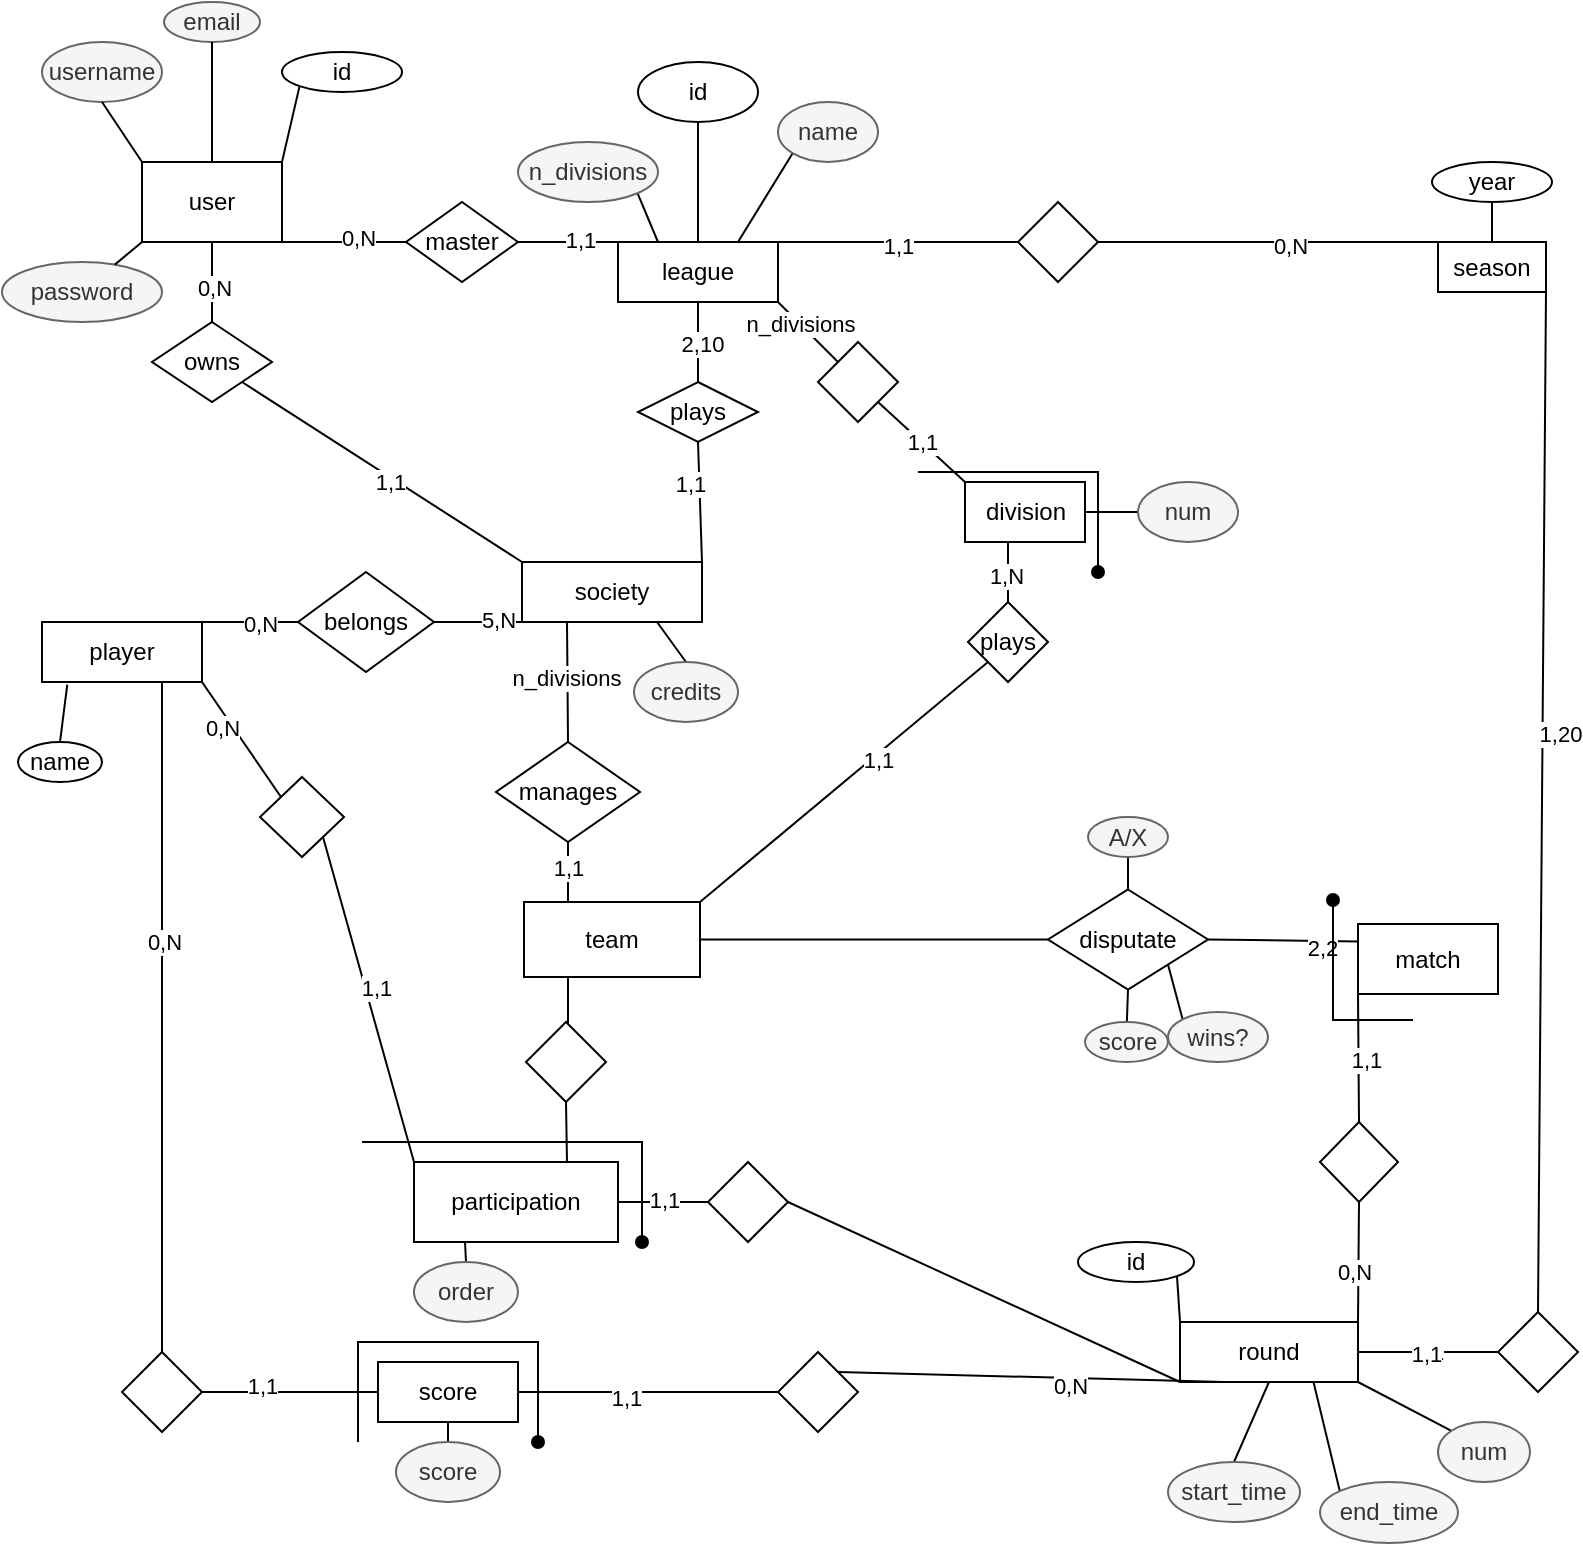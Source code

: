 <mxfile version="22.1.16" type="device">
  <diagram name="Page-1" id="W3K2XkLJ724ttI-3y9i6">
    <mxGraphModel dx="329" dy="797" grid="1" gridSize="10" guides="1" tooltips="1" connect="1" arrows="1" fold="1" page="1" pageScale="1" pageWidth="850" pageHeight="1100" math="0" shadow="0">
      <root>
        <mxCell id="0" />
        <mxCell id="1" parent="0" />
        <mxCell id="0k3YlaqSM5i2ioF7Ne2N-14" value="user" style="rounded=0;whiteSpace=wrap;html=1;" parent="1" vertex="1">
          <mxGeometry x="102" y="270" width="70" height="40" as="geometry" />
        </mxCell>
        <mxCell id="0k3YlaqSM5i2ioF7Ne2N-60" style="rounded=0;orthogonalLoop=1;jettySize=auto;html=1;exitX=0.75;exitY=0;exitDx=0;exitDy=0;entryX=0;entryY=1;entryDx=0;entryDy=0;endArrow=none;endFill=0;" parent="1" source="0k3YlaqSM5i2ioF7Ne2N-16" target="0k3YlaqSM5i2ioF7Ne2N-59" edge="1">
          <mxGeometry relative="1" as="geometry" />
        </mxCell>
        <mxCell id="51aXv0iK2E-C18hT-EF_-11" style="rounded=0;orthogonalLoop=1;jettySize=auto;html=1;exitX=1;exitY=0;exitDx=0;exitDy=0;entryX=0;entryY=0.5;entryDx=0;entryDy=0;endArrow=none;endFill=0;" parent="1" source="0k3YlaqSM5i2ioF7Ne2N-16" target="51aXv0iK2E-C18hT-EF_-8" edge="1">
          <mxGeometry relative="1" as="geometry" />
        </mxCell>
        <mxCell id="51aXv0iK2E-C18hT-EF_-12" value="1,1" style="edgeLabel;html=1;align=center;verticalAlign=middle;resizable=0;points=[];" parent="51aXv0iK2E-C18hT-EF_-11" vertex="1" connectable="0">
          <mxGeometry x="0.003" y="-2" relative="1" as="geometry">
            <mxPoint as="offset" />
          </mxGeometry>
        </mxCell>
        <mxCell id="R4yh9_pA13OnIEpvpWFa-41" style="rounded=0;orthogonalLoop=1;jettySize=auto;html=1;exitX=1;exitY=1;exitDx=0;exitDy=0;entryX=0;entryY=0;entryDx=0;entryDy=0;endArrow=none;endFill=0;" parent="1" source="0k3YlaqSM5i2ioF7Ne2N-16" target="R4yh9_pA13OnIEpvpWFa-40" edge="1">
          <mxGeometry relative="1" as="geometry" />
        </mxCell>
        <mxCell id="R4yh9_pA13OnIEpvpWFa-46" value="n_divisions" style="edgeLabel;html=1;align=center;verticalAlign=middle;resizable=0;points=[];" parent="R4yh9_pA13OnIEpvpWFa-41" vertex="1" connectable="0">
          <mxGeometry x="-0.45" y="3" relative="1" as="geometry">
            <mxPoint y="5" as="offset" />
          </mxGeometry>
        </mxCell>
        <mxCell id="R4yh9_pA13OnIEpvpWFa-55" style="rounded=0;orthogonalLoop=1;jettySize=auto;html=1;exitX=0.25;exitY=0;exitDx=0;exitDy=0;entryX=1;entryY=1;entryDx=0;entryDy=0;endArrow=none;endFill=0;" parent="1" source="0k3YlaqSM5i2ioF7Ne2N-16" target="R4yh9_pA13OnIEpvpWFa-54" edge="1">
          <mxGeometry relative="1" as="geometry" />
        </mxCell>
        <mxCell id="0k3YlaqSM5i2ioF7Ne2N-16" value="league" style="rounded=0;whiteSpace=wrap;html=1;" parent="1" vertex="1">
          <mxGeometry x="340" y="310" width="80" height="30" as="geometry" />
        </mxCell>
        <mxCell id="0k3YlaqSM5i2ioF7Ne2N-17" value="username" style="ellipse;whiteSpace=wrap;html=1;fillColor=#f5f5f5;fontColor=#333333;strokeColor=#666666;" parent="1" vertex="1">
          <mxGeometry x="52" y="210" width="60" height="30" as="geometry" />
        </mxCell>
        <mxCell id="0k3YlaqSM5i2ioF7Ne2N-19" value="" style="endArrow=none;html=1;rounded=0;exitX=0;exitY=0;exitDx=0;exitDy=0;entryX=0.5;entryY=1;entryDx=0;entryDy=0;" parent="1" source="0k3YlaqSM5i2ioF7Ne2N-14" target="0k3YlaqSM5i2ioF7Ne2N-17" edge="1">
          <mxGeometry width="50" height="50" relative="1" as="geometry">
            <mxPoint x="532" y="310" as="sourcePoint" />
            <mxPoint x="582" y="260" as="targetPoint" />
          </mxGeometry>
        </mxCell>
        <mxCell id="0k3YlaqSM5i2ioF7Ne2N-20" value="email" style="ellipse;whiteSpace=wrap;html=1;fillColor=#f5f5f5;fontColor=#333333;strokeColor=#666666;" parent="1" vertex="1">
          <mxGeometry x="113" y="190" width="48" height="20" as="geometry" />
        </mxCell>
        <mxCell id="0k3YlaqSM5i2ioF7Ne2N-21" value="" style="endArrow=none;html=1;rounded=0;entryX=0.5;entryY=1;entryDx=0;entryDy=0;exitX=0.5;exitY=0;exitDx=0;exitDy=0;" parent="1" source="0k3YlaqSM5i2ioF7Ne2N-14" target="0k3YlaqSM5i2ioF7Ne2N-20" edge="1">
          <mxGeometry width="50" height="50" relative="1" as="geometry">
            <mxPoint x="682" y="380" as="sourcePoint" />
            <mxPoint x="672" y="360" as="targetPoint" />
          </mxGeometry>
        </mxCell>
        <mxCell id="0k3YlaqSM5i2ioF7Ne2N-22" value="password" style="ellipse;whiteSpace=wrap;html=1;fillColor=#f5f5f5;fontColor=#333333;strokeColor=#666666;" parent="1" vertex="1">
          <mxGeometry x="32" y="320" width="80" height="30" as="geometry" />
        </mxCell>
        <mxCell id="0k3YlaqSM5i2ioF7Ne2N-23" value="" style="endArrow=none;html=1;rounded=0;entryX=0;entryY=1;entryDx=0;entryDy=0;" parent="1" source="0k3YlaqSM5i2ioF7Ne2N-22" target="0k3YlaqSM5i2ioF7Ne2N-14" edge="1">
          <mxGeometry width="50" height="50" relative="1" as="geometry">
            <mxPoint x="532" y="330" as="sourcePoint" />
            <mxPoint x="582" y="260" as="targetPoint" />
          </mxGeometry>
        </mxCell>
        <mxCell id="0k3YlaqSM5i2ioF7Ne2N-24" value="id" style="ellipse;whiteSpace=wrap;html=1;" parent="1" vertex="1">
          <mxGeometry x="172" y="215" width="60" height="20" as="geometry" />
        </mxCell>
        <mxCell id="0k3YlaqSM5i2ioF7Ne2N-25" value="" style="endArrow=none;html=1;rounded=0;entryX=0;entryY=1;entryDx=0;entryDy=0;exitX=1;exitY=0;exitDx=0;exitDy=0;" parent="1" source="0k3YlaqSM5i2ioF7Ne2N-14" target="0k3YlaqSM5i2ioF7Ne2N-24" edge="1">
          <mxGeometry width="50" height="50" relative="1" as="geometry">
            <mxPoint x="210" y="270" as="sourcePoint" />
            <mxPoint x="582" y="260" as="targetPoint" />
          </mxGeometry>
        </mxCell>
        <mxCell id="0k3YlaqSM5i2ioF7Ne2N-26" value="id" style="ellipse;whiteSpace=wrap;html=1;" parent="1" vertex="1">
          <mxGeometry x="350" y="220" width="60" height="30" as="geometry" />
        </mxCell>
        <mxCell id="0k3YlaqSM5i2ioF7Ne2N-27" value="" style="endArrow=none;html=1;rounded=0;exitX=0.5;exitY=0;exitDx=0;exitDy=0;entryX=0.5;entryY=1;entryDx=0;entryDy=0;" parent="1" source="0k3YlaqSM5i2ioF7Ne2N-16" target="0k3YlaqSM5i2ioF7Ne2N-26" edge="1">
          <mxGeometry width="50" height="50" relative="1" as="geometry">
            <mxPoint x="532" y="310" as="sourcePoint" />
            <mxPoint x="582" y="260" as="targetPoint" />
          </mxGeometry>
        </mxCell>
        <mxCell id="0k3YlaqSM5i2ioF7Ne2N-28" value="master" style="rhombus;whiteSpace=wrap;html=1;" parent="1" vertex="1">
          <mxGeometry x="234" y="290" width="56" height="40" as="geometry" />
        </mxCell>
        <mxCell id="0k3YlaqSM5i2ioF7Ne2N-29" value="" style="endArrow=none;html=1;rounded=0;exitX=0;exitY=0;exitDx=0;exitDy=0;entryX=1;entryY=0.5;entryDx=0;entryDy=0;" parent="1" source="0k3YlaqSM5i2ioF7Ne2N-16" target="0k3YlaqSM5i2ioF7Ne2N-28" edge="1">
          <mxGeometry width="50" height="50" relative="1" as="geometry">
            <mxPoint x="442" y="310" as="sourcePoint" />
            <mxPoint x="300" y="315" as="targetPoint" />
          </mxGeometry>
        </mxCell>
        <mxCell id="0k3YlaqSM5i2ioF7Ne2N-30" value="1,1" style="edgeLabel;html=1;align=center;verticalAlign=middle;resizable=0;points=[];" parent="0k3YlaqSM5i2ioF7Ne2N-29" vertex="1" connectable="0">
          <mxGeometry x="-0.237" y="-1" relative="1" as="geometry">
            <mxPoint as="offset" />
          </mxGeometry>
        </mxCell>
        <mxCell id="0k3YlaqSM5i2ioF7Ne2N-31" value="" style="endArrow=none;html=1;rounded=0;entryX=0;entryY=0.5;entryDx=0;entryDy=0;exitX=1;exitY=1;exitDx=0;exitDy=0;" parent="1" source="0k3YlaqSM5i2ioF7Ne2N-14" target="0k3YlaqSM5i2ioF7Ne2N-28" edge="1">
          <mxGeometry width="50" height="50" relative="1" as="geometry">
            <mxPoint x="612" y="380" as="sourcePoint" />
            <mxPoint x="492" y="260" as="targetPoint" />
          </mxGeometry>
        </mxCell>
        <mxCell id="0k3YlaqSM5i2ioF7Ne2N-32" value="0,N" style="edgeLabel;html=1;align=center;verticalAlign=middle;resizable=0;points=[];" parent="0k3YlaqSM5i2ioF7Ne2N-31" vertex="1" connectable="0">
          <mxGeometry x="0.229" y="2" relative="1" as="geometry">
            <mxPoint as="offset" />
          </mxGeometry>
        </mxCell>
        <mxCell id="0k3YlaqSM5i2ioF7Ne2N-34" value="owns" style="rhombus;whiteSpace=wrap;html=1;" parent="1" vertex="1">
          <mxGeometry x="107" y="350" width="60" height="40" as="geometry" />
        </mxCell>
        <mxCell id="0k3YlaqSM5i2ioF7Ne2N-36" value="" style="endArrow=none;html=1;rounded=0;exitX=0.5;exitY=0;exitDx=0;exitDy=0;entryX=0.5;entryY=1;entryDx=0;entryDy=0;" parent="1" source="0k3YlaqSM5i2ioF7Ne2N-34" target="0k3YlaqSM5i2ioF7Ne2N-14" edge="1">
          <mxGeometry width="50" height="50" relative="1" as="geometry">
            <mxPoint x="442" y="310" as="sourcePoint" />
            <mxPoint x="492" y="260" as="targetPoint" />
          </mxGeometry>
        </mxCell>
        <mxCell id="0k3YlaqSM5i2ioF7Ne2N-38" value="0,N" style="edgeLabel;html=1;align=center;verticalAlign=middle;resizable=0;points=[];" parent="0k3YlaqSM5i2ioF7Ne2N-36" vertex="1" connectable="0">
          <mxGeometry x="-0.152" y="-1" relative="1" as="geometry">
            <mxPoint as="offset" />
          </mxGeometry>
        </mxCell>
        <mxCell id="0k3YlaqSM5i2ioF7Ne2N-48" style="rounded=0;orthogonalLoop=1;jettySize=auto;html=1;exitX=0;exitY=1;exitDx=0;exitDy=0;entryX=1;entryY=0.5;entryDx=0;entryDy=0;endArrow=none;endFill=0;" parent="1" source="0k3YlaqSM5i2ioF7Ne2N-39" target="0k3YlaqSM5i2ioF7Ne2N-45" edge="1">
          <mxGeometry relative="1" as="geometry" />
        </mxCell>
        <mxCell id="0k3YlaqSM5i2ioF7Ne2N-49" value="5,N" style="edgeLabel;html=1;align=center;verticalAlign=middle;resizable=0;points=[];" parent="0k3YlaqSM5i2ioF7Ne2N-48" vertex="1" connectable="0">
          <mxGeometry x="-0.431" y="-1" relative="1" as="geometry">
            <mxPoint as="offset" />
          </mxGeometry>
        </mxCell>
        <mxCell id="0k3YlaqSM5i2ioF7Ne2N-53" style="rounded=0;orthogonalLoop=1;jettySize=auto;html=1;exitX=1;exitY=0;exitDx=0;exitDy=0;entryX=0.5;entryY=1;entryDx=0;entryDy=0;endArrow=none;endFill=0;" parent="1" source="0k3YlaqSM5i2ioF7Ne2N-39" target="0k3YlaqSM5i2ioF7Ne2N-52" edge="1">
          <mxGeometry relative="1" as="geometry" />
        </mxCell>
        <mxCell id="0k3YlaqSM5i2ioF7Ne2N-54" value="1,1" style="edgeLabel;html=1;align=center;verticalAlign=middle;resizable=0;points=[];" parent="0k3YlaqSM5i2ioF7Ne2N-53" vertex="1" connectable="0">
          <mxGeometry x="0.323" y="5" relative="1" as="geometry">
            <mxPoint as="offset" />
          </mxGeometry>
        </mxCell>
        <mxCell id="R4yh9_pA13OnIEpvpWFa-34" style="rounded=0;orthogonalLoop=1;jettySize=auto;html=1;exitX=0.25;exitY=1;exitDx=0;exitDy=0;entryX=0.5;entryY=0;entryDx=0;entryDy=0;endArrow=none;endFill=0;" parent="1" source="0k3YlaqSM5i2ioF7Ne2N-39" target="R4yh9_pA13OnIEpvpWFa-32" edge="1">
          <mxGeometry relative="1" as="geometry" />
        </mxCell>
        <mxCell id="R4yh9_pA13OnIEpvpWFa-45" value="n_divisions" style="edgeLabel;html=1;align=center;verticalAlign=middle;resizable=0;points=[];" parent="R4yh9_pA13OnIEpvpWFa-34" vertex="1" connectable="0">
          <mxGeometry x="-0.078" y="-1" relative="1" as="geometry">
            <mxPoint as="offset" />
          </mxGeometry>
        </mxCell>
        <mxCell id="0k3YlaqSM5i2ioF7Ne2N-39" value="society" style="rounded=0;whiteSpace=wrap;html=1;" parent="1" vertex="1">
          <mxGeometry x="292" y="470" width="90" height="30" as="geometry" />
        </mxCell>
        <mxCell id="0k3YlaqSM5i2ioF7Ne2N-41" style="rounded=0;orthogonalLoop=1;jettySize=auto;html=1;exitX=1;exitY=1;exitDx=0;exitDy=0;entryX=0;entryY=0;entryDx=0;entryDy=0;endArrow=none;endFill=0;" parent="1" source="0k3YlaqSM5i2ioF7Ne2N-34" target="0k3YlaqSM5i2ioF7Ne2N-39" edge="1">
          <mxGeometry relative="1" as="geometry" />
        </mxCell>
        <mxCell id="XBQzfGObYNGPcjXmQbU3-1" value="1,1" style="edgeLabel;html=1;align=center;verticalAlign=middle;resizable=0;points=[];" parent="0k3YlaqSM5i2ioF7Ne2N-41" vertex="1" connectable="0">
          <mxGeometry x="0.065" y="-2" relative="1" as="geometry">
            <mxPoint as="offset" />
          </mxGeometry>
        </mxCell>
        <mxCell id="0k3YlaqSM5i2ioF7Ne2N-46" style="rounded=0;orthogonalLoop=1;jettySize=auto;html=1;exitX=1;exitY=0;exitDx=0;exitDy=0;entryX=0;entryY=0.5;entryDx=0;entryDy=0;endArrow=none;endFill=0;" parent="1" source="0k3YlaqSM5i2ioF7Ne2N-42" target="0k3YlaqSM5i2ioF7Ne2N-45" edge="1">
          <mxGeometry relative="1" as="geometry" />
        </mxCell>
        <mxCell id="0k3YlaqSM5i2ioF7Ne2N-47" value="0,N" style="edgeLabel;html=1;align=center;verticalAlign=middle;resizable=0;points=[];" parent="0k3YlaqSM5i2ioF7Ne2N-46" vertex="1" connectable="0">
          <mxGeometry x="0.189" y="-1" relative="1" as="geometry">
            <mxPoint as="offset" />
          </mxGeometry>
        </mxCell>
        <mxCell id="0k3YlaqSM5i2ioF7Ne2N-42" value="player" style="rounded=0;whiteSpace=wrap;html=1;" parent="1" vertex="1">
          <mxGeometry x="52" y="500" width="80" height="30" as="geometry" />
        </mxCell>
        <mxCell id="0k3YlaqSM5i2ioF7Ne2N-43" value="name" style="ellipse;whiteSpace=wrap;html=1;fontColor=#000000;fillColor=#FFFFFF;" parent="1" vertex="1">
          <mxGeometry x="40" y="560" width="42" height="20" as="geometry" />
        </mxCell>
        <mxCell id="0k3YlaqSM5i2ioF7Ne2N-44" style="rounded=0;orthogonalLoop=1;jettySize=auto;html=1;exitX=0.5;exitY=0;exitDx=0;exitDy=0;entryX=0.158;entryY=1.043;entryDx=0;entryDy=0;entryPerimeter=0;endArrow=none;endFill=0;" parent="1" source="0k3YlaqSM5i2ioF7Ne2N-43" target="0k3YlaqSM5i2ioF7Ne2N-42" edge="1">
          <mxGeometry relative="1" as="geometry" />
        </mxCell>
        <mxCell id="0k3YlaqSM5i2ioF7Ne2N-45" value="belongs" style="rhombus;whiteSpace=wrap;html=1;" parent="1" vertex="1">
          <mxGeometry x="180" y="475" width="68" height="50" as="geometry" />
        </mxCell>
        <mxCell id="0k3YlaqSM5i2ioF7Ne2N-55" style="rounded=0;orthogonalLoop=1;jettySize=auto;html=1;exitX=0.5;exitY=0;exitDx=0;exitDy=0;entryX=0.5;entryY=1;entryDx=0;entryDy=0;endArrow=none;endFill=0;" parent="1" source="0k3YlaqSM5i2ioF7Ne2N-52" target="0k3YlaqSM5i2ioF7Ne2N-16" edge="1">
          <mxGeometry relative="1" as="geometry" />
        </mxCell>
        <mxCell id="0k3YlaqSM5i2ioF7Ne2N-56" value="2,10" style="edgeLabel;html=1;align=center;verticalAlign=middle;resizable=0;points=[];" parent="0k3YlaqSM5i2ioF7Ne2N-55" vertex="1" connectable="0">
          <mxGeometry x="-0.028" y="-2" relative="1" as="geometry">
            <mxPoint as="offset" />
          </mxGeometry>
        </mxCell>
        <mxCell id="0k3YlaqSM5i2ioF7Ne2N-52" value="plays" style="rhombus;whiteSpace=wrap;html=1;" parent="1" vertex="1">
          <mxGeometry x="350" y="380" width="60" height="30" as="geometry" />
        </mxCell>
        <mxCell id="0k3YlaqSM5i2ioF7Ne2N-59" value="name" style="ellipse;whiteSpace=wrap;html=1;fillColor=#f5f5f5;strokeColor=#666666;fontColor=#333333;" parent="1" vertex="1">
          <mxGeometry x="420" y="240" width="50" height="30" as="geometry" />
        </mxCell>
        <mxCell id="0k3YlaqSM5i2ioF7Ne2N-64" style="rounded=0;orthogonalLoop=1;jettySize=auto;html=1;exitX=0;exitY=0;exitDx=0;exitDy=0;entryX=1;entryY=1;entryDx=0;entryDy=0;endArrow=none;endFill=0;" parent="1" source="0k3YlaqSM5i2ioF7Ne2N-62" target="0k3YlaqSM5i2ioF7Ne2N-63" edge="1">
          <mxGeometry relative="1" as="geometry" />
        </mxCell>
        <mxCell id="0k3YlaqSM5i2ioF7Ne2N-66" style="rounded=0;orthogonalLoop=1;jettySize=auto;html=1;exitX=0.5;exitY=1;exitDx=0;exitDy=0;entryX=0.5;entryY=0;entryDx=0;entryDy=0;endArrow=none;endFill=0;" parent="1" source="0k3YlaqSM5i2ioF7Ne2N-62" target="0k3YlaqSM5i2ioF7Ne2N-65" edge="1">
          <mxGeometry relative="1" as="geometry" />
        </mxCell>
        <mxCell id="0k3YlaqSM5i2ioF7Ne2N-96" style="rounded=0;orthogonalLoop=1;jettySize=auto;html=1;exitX=1;exitY=0;exitDx=0;exitDy=0;entryX=0.5;entryY=1;entryDx=0;entryDy=0;endArrow=none;endFill=0;" parent="1" source="0k3YlaqSM5i2ioF7Ne2N-62" target="0k3YlaqSM5i2ioF7Ne2N-94" edge="1">
          <mxGeometry relative="1" as="geometry" />
        </mxCell>
        <mxCell id="0k3YlaqSM5i2ioF7Ne2N-97" value="0,N" style="edgeLabel;html=1;align=center;verticalAlign=middle;resizable=0;points=[];" parent="0k3YlaqSM5i2ioF7Ne2N-96" vertex="1" connectable="0">
          <mxGeometry x="-0.476" y="2" relative="1" as="geometry">
            <mxPoint y="-10" as="offset" />
          </mxGeometry>
        </mxCell>
        <mxCell id="0k3YlaqSM5i2ioF7Ne2N-62" value="round" style="rounded=0;whiteSpace=wrap;html=1;" parent="1" vertex="1">
          <mxGeometry x="621" y="850" width="89" height="30" as="geometry" />
        </mxCell>
        <mxCell id="0k3YlaqSM5i2ioF7Ne2N-63" value="id" style="ellipse;whiteSpace=wrap;html=1;" parent="1" vertex="1">
          <mxGeometry x="570" y="810" width="58" height="20" as="geometry" />
        </mxCell>
        <mxCell id="0k3YlaqSM5i2ioF7Ne2N-65" value="start_time" style="ellipse;whiteSpace=wrap;html=1;fillColor=#f5f5f5;fontColor=#333333;strokeColor=#666666;" parent="1" vertex="1">
          <mxGeometry x="615" y="920" width="66" height="30" as="geometry" />
        </mxCell>
        <mxCell id="0k3YlaqSM5i2ioF7Ne2N-70" style="rounded=0;orthogonalLoop=1;jettySize=auto;html=1;exitX=1;exitY=0.5;exitDx=0;exitDy=0;endArrow=none;endFill=0;entryX=0;entryY=0.5;entryDx=0;entryDy=0;" parent="1" source="0k3YlaqSM5i2ioF7Ne2N-68" target="0k3YlaqSM5i2ioF7Ne2N-69" edge="1">
          <mxGeometry relative="1" as="geometry">
            <mxPoint x="380" y="650" as="targetPoint" />
          </mxGeometry>
        </mxCell>
        <mxCell id="0k3YlaqSM5i2ioF7Ne2N-72" value="1,1" style="edgeLabel;html=1;align=center;verticalAlign=middle;resizable=0;points=[];" parent="0k3YlaqSM5i2ioF7Ne2N-70" vertex="1" connectable="0">
          <mxGeometry x="0.026" y="1" relative="1" as="geometry">
            <mxPoint as="offset" />
          </mxGeometry>
        </mxCell>
        <mxCell id="0k3YlaqSM5i2ioF7Ne2N-85" style="rounded=0;orthogonalLoop=1;jettySize=auto;html=1;exitX=0.25;exitY=1;exitDx=0;exitDy=0;entryX=0.5;entryY=0;entryDx=0;entryDy=0;endArrow=none;endFill=0;" parent="1" source="0k3YlaqSM5i2ioF7Ne2N-68" target="0k3YlaqSM5i2ioF7Ne2N-84" edge="1">
          <mxGeometry relative="1" as="geometry" />
        </mxCell>
        <mxCell id="0k3YlaqSM5i2ioF7Ne2N-68" value="participation" style="rounded=0;whiteSpace=wrap;html=1;" parent="1" vertex="1">
          <mxGeometry x="238" y="770" width="102" height="40" as="geometry" />
        </mxCell>
        <mxCell id="0k3YlaqSM5i2ioF7Ne2N-71" style="rounded=0;orthogonalLoop=1;jettySize=auto;html=1;exitX=1;exitY=0.5;exitDx=0;exitDy=0;entryX=0;entryY=1;entryDx=0;entryDy=0;endArrow=none;endFill=0;" parent="1" source="0k3YlaqSM5i2ioF7Ne2N-69" target="0k3YlaqSM5i2ioF7Ne2N-62" edge="1">
          <mxGeometry relative="1" as="geometry" />
        </mxCell>
        <mxCell id="0k3YlaqSM5i2ioF7Ne2N-69" value="" style="rhombus;whiteSpace=wrap;html=1;" parent="1" vertex="1">
          <mxGeometry x="385" y="770" width="40" height="40" as="geometry" />
        </mxCell>
        <mxCell id="0k3YlaqSM5i2ioF7Ne2N-75" style="rounded=0;orthogonalLoop=1;jettySize=auto;html=1;exitX=1;exitY=1;exitDx=0;exitDy=0;entryX=0;entryY=0;entryDx=0;entryDy=0;endArrow=none;endFill=0;" parent="1" source="0k3YlaqSM5i2ioF7Ne2N-74" target="0k3YlaqSM5i2ioF7Ne2N-68" edge="1">
          <mxGeometry relative="1" as="geometry" />
        </mxCell>
        <mxCell id="0k3YlaqSM5i2ioF7Ne2N-77" value="1,1" style="edgeLabel;html=1;align=center;verticalAlign=middle;resizable=0;points=[];" parent="0k3YlaqSM5i2ioF7Ne2N-75" vertex="1" connectable="0">
          <mxGeometry x="-0.051" y="5" relative="1" as="geometry">
            <mxPoint as="offset" />
          </mxGeometry>
        </mxCell>
        <mxCell id="0k3YlaqSM5i2ioF7Ne2N-76" style="rounded=0;orthogonalLoop=1;jettySize=auto;html=1;exitX=0;exitY=0;exitDx=0;exitDy=0;entryX=1;entryY=1;entryDx=0;entryDy=0;endArrow=none;endFill=0;" parent="1" source="0k3YlaqSM5i2ioF7Ne2N-74" target="0k3YlaqSM5i2ioF7Ne2N-42" edge="1">
          <mxGeometry relative="1" as="geometry" />
        </mxCell>
        <mxCell id="0k3YlaqSM5i2ioF7Ne2N-78" value="0,N" style="edgeLabel;html=1;align=center;verticalAlign=middle;resizable=0;points=[];" parent="0k3YlaqSM5i2ioF7Ne2N-76" vertex="1" connectable="0">
          <mxGeometry x="0.286" y="5" relative="1" as="geometry">
            <mxPoint as="offset" />
          </mxGeometry>
        </mxCell>
        <mxCell id="0k3YlaqSM5i2ioF7Ne2N-74" value="" style="rhombus;whiteSpace=wrap;html=1;" parent="1" vertex="1">
          <mxGeometry x="161" y="577.5" width="42" height="40" as="geometry" />
        </mxCell>
        <mxCell id="0k3YlaqSM5i2ioF7Ne2N-84" value="order" style="ellipse;whiteSpace=wrap;html=1;fillColor=#f5f5f5;fontColor=#333333;strokeColor=#666666;" parent="1" vertex="1">
          <mxGeometry x="238" y="820" width="52" height="30" as="geometry" />
        </mxCell>
        <mxCell id="0k3YlaqSM5i2ioF7Ne2N-87" value="" style="endArrow=oval;html=1;rounded=0;endFill=1;" parent="1" edge="1">
          <mxGeometry width="50" height="50" relative="1" as="geometry">
            <mxPoint x="212" y="760" as="sourcePoint" />
            <mxPoint x="352" y="810" as="targetPoint" />
            <Array as="points">
              <mxPoint x="352" y="760" />
            </Array>
          </mxGeometry>
        </mxCell>
        <mxCell id="0k3YlaqSM5i2ioF7Ne2N-88" value="match" style="rounded=0;whiteSpace=wrap;html=1;" parent="1" vertex="1">
          <mxGeometry x="710" y="651" width="70" height="35" as="geometry" />
        </mxCell>
        <mxCell id="0k3YlaqSM5i2ioF7Ne2N-91" style="rounded=0;orthogonalLoop=1;jettySize=auto;html=1;exitX=1;exitY=0.5;exitDx=0;exitDy=0;entryX=0;entryY=0.25;entryDx=0;entryDy=0;endArrow=none;endFill=0;" parent="1" source="0k3YlaqSM5i2ioF7Ne2N-89" target="0k3YlaqSM5i2ioF7Ne2N-88" edge="1">
          <mxGeometry relative="1" as="geometry" />
        </mxCell>
        <mxCell id="0k3YlaqSM5i2ioF7Ne2N-92" value="2,2" style="edgeLabel;html=1;align=center;verticalAlign=middle;resizable=0;points=[];" parent="0k3YlaqSM5i2ioF7Ne2N-91" vertex="1" connectable="0">
          <mxGeometry x="0.5" y="-3" relative="1" as="geometry">
            <mxPoint as="offset" />
          </mxGeometry>
        </mxCell>
        <mxCell id="0k3YlaqSM5i2ioF7Ne2N-102" style="rounded=0;orthogonalLoop=1;jettySize=auto;html=1;exitX=0.5;exitY=1;exitDx=0;exitDy=0;endArrow=none;endFill=0;" parent="1" source="0k3YlaqSM5i2ioF7Ne2N-89" target="0k3YlaqSM5i2ioF7Ne2N-101" edge="1">
          <mxGeometry relative="1" as="geometry" />
        </mxCell>
        <mxCell id="0k3YlaqSM5i2ioF7Ne2N-104" style="rounded=0;orthogonalLoop=1;jettySize=auto;html=1;exitX=0.5;exitY=0;exitDx=0;exitDy=0;entryX=0.5;entryY=1;entryDx=0;entryDy=0;endArrow=none;endFill=0;" parent="1" source="0k3YlaqSM5i2ioF7Ne2N-89" target="0k3YlaqSM5i2ioF7Ne2N-103" edge="1">
          <mxGeometry relative="1" as="geometry" />
        </mxCell>
        <mxCell id="0k3YlaqSM5i2ioF7Ne2N-89" value="disputate" style="rhombus;whiteSpace=wrap;html=1;" parent="1" vertex="1">
          <mxGeometry x="555" y="633.75" width="80" height="50" as="geometry" />
        </mxCell>
        <mxCell id="0k3YlaqSM5i2ioF7Ne2N-95" style="rounded=0;orthogonalLoop=1;jettySize=auto;html=1;exitX=0.5;exitY=0;exitDx=0;exitDy=0;entryX=0;entryY=1;entryDx=0;entryDy=0;endArrow=none;endFill=0;" parent="1" source="0k3YlaqSM5i2ioF7Ne2N-94" target="0k3YlaqSM5i2ioF7Ne2N-88" edge="1">
          <mxGeometry relative="1" as="geometry" />
        </mxCell>
        <mxCell id="0k3YlaqSM5i2ioF7Ne2N-98" value="1,1" style="edgeLabel;html=1;align=center;verticalAlign=middle;resizable=0;points=[];" parent="0k3YlaqSM5i2ioF7Ne2N-95" vertex="1" connectable="0">
          <mxGeometry x="-0.025" y="-2" relative="1" as="geometry">
            <mxPoint x="1" as="offset" />
          </mxGeometry>
        </mxCell>
        <mxCell id="0k3YlaqSM5i2ioF7Ne2N-94" value="" style="rhombus;whiteSpace=wrap;html=1;" parent="1" vertex="1">
          <mxGeometry x="691" y="750" width="39" height="40" as="geometry" />
        </mxCell>
        <mxCell id="0k3YlaqSM5i2ioF7Ne2N-99" value="" style="endArrow=oval;html=1;rounded=0;endFill=1;" parent="1" edge="1">
          <mxGeometry width="50" height="50" relative="1" as="geometry">
            <mxPoint x="737.5" y="699" as="sourcePoint" />
            <mxPoint x="697.5" y="639" as="targetPoint" />
            <Array as="points">
              <mxPoint x="697.5" y="699" />
            </Array>
          </mxGeometry>
        </mxCell>
        <mxCell id="0k3YlaqSM5i2ioF7Ne2N-101" value="score" style="ellipse;whiteSpace=wrap;html=1;fillColor=#f5f5f5;fontColor=#333333;strokeColor=#666666;" parent="1" vertex="1">
          <mxGeometry x="573.5" y="700" width="41.5" height="20" as="geometry" />
        </mxCell>
        <mxCell id="0k3YlaqSM5i2ioF7Ne2N-103" value="A/X" style="ellipse;whiteSpace=wrap;html=1;fillColor=#f5f5f5;fontColor=#333333;strokeColor=#666666;" parent="1" vertex="1">
          <mxGeometry x="575" y="597.5" width="40" height="20" as="geometry" />
        </mxCell>
        <mxCell id="0k3YlaqSM5i2ioF7Ne2N-108" style="rounded=0;orthogonalLoop=1;jettySize=auto;html=1;exitX=0;exitY=0;exitDx=0;exitDy=0;entryX=1;entryY=1;entryDx=0;entryDy=0;endArrow=none;endFill=0;" parent="1" source="0k3YlaqSM5i2ioF7Ne2N-107" target="0k3YlaqSM5i2ioF7Ne2N-89" edge="1">
          <mxGeometry relative="1" as="geometry" />
        </mxCell>
        <mxCell id="0k3YlaqSM5i2ioF7Ne2N-107" value="wins?" style="ellipse;whiteSpace=wrap;html=1;fillColor=#f5f5f5;fontColor=#333333;strokeColor=#666666;" parent="1" vertex="1">
          <mxGeometry x="615" y="695" width="50" height="25" as="geometry" />
        </mxCell>
        <mxCell id="0k3YlaqSM5i2ioF7Ne2N-111" style="rounded=0;orthogonalLoop=1;jettySize=auto;html=1;exitX=0;exitY=0;exitDx=0;exitDy=0;entryX=1;entryY=1;entryDx=0;entryDy=0;endArrow=none;endFill=0;" parent="1" source="0k3YlaqSM5i2ioF7Ne2N-109" target="0k3YlaqSM5i2ioF7Ne2N-62" edge="1">
          <mxGeometry relative="1" as="geometry" />
        </mxCell>
        <mxCell id="0k3YlaqSM5i2ioF7Ne2N-109" value="num" style="ellipse;whiteSpace=wrap;html=1;fillColor=#f5f5f5;fontColor=#333333;strokeColor=#666666;" parent="1" vertex="1">
          <mxGeometry x="750" y="900" width="46" height="30" as="geometry" />
        </mxCell>
        <mxCell id="pE3ep6y7l_85vlBy4X_p-2" style="rounded=0;orthogonalLoop=1;jettySize=auto;html=1;exitX=0.5;exitY=0;exitDx=0;exitDy=0;entryX=0.75;entryY=1;entryDx=0;entryDy=0;endArrow=none;endFill=0;" parent="1" source="pE3ep6y7l_85vlBy4X_p-1" target="0k3YlaqSM5i2ioF7Ne2N-39" edge="1">
          <mxGeometry relative="1" as="geometry" />
        </mxCell>
        <mxCell id="pE3ep6y7l_85vlBy4X_p-1" value="credits" style="ellipse;whiteSpace=wrap;html=1;fillColor=#f5f5f5;fontColor=#333333;strokeColor=#666666;" parent="1" vertex="1">
          <mxGeometry x="348" y="520" width="52" height="30" as="geometry" />
        </mxCell>
        <mxCell id="51aXv0iK2E-C18hT-EF_-7" style="rounded=0;orthogonalLoop=1;jettySize=auto;html=1;exitX=0.5;exitY=0;exitDx=0;exitDy=0;entryX=0.5;entryY=0;entryDx=0;entryDy=0;endArrow=none;endFill=0;" parent="1" source="51aXv0iK2E-C18hT-EF_-5" target="51aXv0iK2E-C18hT-EF_-6" edge="1">
          <mxGeometry relative="1" as="geometry" />
        </mxCell>
        <mxCell id="51aXv0iK2E-C18hT-EF_-16" style="rounded=0;orthogonalLoop=1;jettySize=auto;html=1;exitX=1;exitY=1;exitDx=0;exitDy=0;entryX=0.5;entryY=0;entryDx=0;entryDy=0;endArrow=none;endFill=0;" parent="1" source="51aXv0iK2E-C18hT-EF_-5" target="51aXv0iK2E-C18hT-EF_-14" edge="1">
          <mxGeometry relative="1" as="geometry" />
        </mxCell>
        <mxCell id="51aXv0iK2E-C18hT-EF_-18" value="1,20" style="edgeLabel;html=1;align=center;verticalAlign=middle;resizable=0;points=[];" parent="51aXv0iK2E-C18hT-EF_-16" vertex="1" connectable="0">
          <mxGeometry x="-0.134" y="8" relative="1" as="geometry">
            <mxPoint as="offset" />
          </mxGeometry>
        </mxCell>
        <mxCell id="51aXv0iK2E-C18hT-EF_-5" value="season" style="rounded=0;whiteSpace=wrap;html=1;" parent="1" vertex="1">
          <mxGeometry x="750" y="310" width="54" height="25" as="geometry" />
        </mxCell>
        <mxCell id="51aXv0iK2E-C18hT-EF_-6" value="year" style="ellipse;whiteSpace=wrap;html=1;" parent="1" vertex="1">
          <mxGeometry x="747" y="270" width="60" height="20" as="geometry" />
        </mxCell>
        <mxCell id="51aXv0iK2E-C18hT-EF_-9" style="rounded=0;orthogonalLoop=1;jettySize=auto;html=1;exitX=1;exitY=0.5;exitDx=0;exitDy=0;entryX=0;entryY=0;entryDx=0;entryDy=0;endArrow=none;endFill=0;" parent="1" source="51aXv0iK2E-C18hT-EF_-8" target="51aXv0iK2E-C18hT-EF_-5" edge="1">
          <mxGeometry relative="1" as="geometry" />
        </mxCell>
        <mxCell id="51aXv0iK2E-C18hT-EF_-13" value="0,N" style="edgeLabel;html=1;align=center;verticalAlign=middle;resizable=0;points=[];" parent="51aXv0iK2E-C18hT-EF_-9" vertex="1" connectable="0">
          <mxGeometry x="0.131" y="-2" relative="1" as="geometry">
            <mxPoint as="offset" />
          </mxGeometry>
        </mxCell>
        <mxCell id="51aXv0iK2E-C18hT-EF_-8" value="" style="rhombus;whiteSpace=wrap;html=1;" parent="1" vertex="1">
          <mxGeometry x="540" y="290" width="40" height="40" as="geometry" />
        </mxCell>
        <mxCell id="51aXv0iK2E-C18hT-EF_-15" value="1,1" style="rounded=0;orthogonalLoop=1;jettySize=auto;html=1;exitX=0;exitY=0.5;exitDx=0;exitDy=0;entryX=1;entryY=0.5;entryDx=0;entryDy=0;endArrow=none;endFill=0;" parent="1" source="51aXv0iK2E-C18hT-EF_-14" target="0k3YlaqSM5i2ioF7Ne2N-62" edge="1">
          <mxGeometry relative="1" as="geometry" />
        </mxCell>
        <mxCell id="51aXv0iK2E-C18hT-EF_-19" value="1,1" style="edgeLabel;html=1;align=center;verticalAlign=middle;resizable=0;points=[];" parent="51aXv0iK2E-C18hT-EF_-15" vertex="1" connectable="0">
          <mxGeometry x="0.005" y="1" relative="1" as="geometry">
            <mxPoint x="-1" as="offset" />
          </mxGeometry>
        </mxCell>
        <mxCell id="51aXv0iK2E-C18hT-EF_-14" value="" style="rhombus;whiteSpace=wrap;html=1;" parent="1" vertex="1">
          <mxGeometry x="780" y="845" width="40" height="40" as="geometry" />
        </mxCell>
        <mxCell id="9" style="edgeStyle=none;rounded=0;orthogonalLoop=1;jettySize=auto;html=1;exitX=1;exitY=0.5;exitDx=0;exitDy=0;entryX=0;entryY=0.5;entryDx=0;entryDy=0;endArrow=none;endFill=0;" parent="1" source="2" target="8" edge="1">
          <mxGeometry relative="1" as="geometry" />
        </mxCell>
        <mxCell id="11" value="1,1" style="edgeLabel;html=1;align=center;verticalAlign=middle;resizable=0;points=[];" parent="9" vertex="1" connectable="0">
          <mxGeometry x="-0.326" y="-3" relative="1" as="geometry">
            <mxPoint x="10" as="offset" />
          </mxGeometry>
        </mxCell>
        <mxCell id="2" value="score" style="rounded=0;whiteSpace=wrap;html=1;" parent="1" vertex="1">
          <mxGeometry x="220" y="870" width="70" height="30" as="geometry" />
        </mxCell>
        <mxCell id="4" style="rounded=0;orthogonalLoop=1;jettySize=auto;html=1;exitX=1;exitY=0.5;exitDx=0;exitDy=0;entryX=0;entryY=0.5;entryDx=0;entryDy=0;endArrow=none;endFill=0;" parent="1" source="3" target="2" edge="1">
          <mxGeometry relative="1" as="geometry" />
        </mxCell>
        <mxCell id="7" value="1,1" style="edgeLabel;html=1;align=center;verticalAlign=middle;resizable=0;points=[];" parent="4" vertex="1" connectable="0">
          <mxGeometry x="-0.324" y="3" relative="1" as="geometry">
            <mxPoint as="offset" />
          </mxGeometry>
        </mxCell>
        <mxCell id="5" style="edgeStyle=none;rounded=0;orthogonalLoop=1;jettySize=auto;html=1;exitX=0.5;exitY=0;exitDx=0;exitDy=0;entryX=0.75;entryY=1;entryDx=0;entryDy=0;endArrow=none;endFill=0;" parent="1" source="3" target="0k3YlaqSM5i2ioF7Ne2N-42" edge="1">
          <mxGeometry relative="1" as="geometry" />
        </mxCell>
        <mxCell id="6" value="0,N" style="edgeLabel;html=1;align=center;verticalAlign=middle;resizable=0;points=[];" parent="5" vertex="1" connectable="0">
          <mxGeometry x="0.226" y="-1" relative="1" as="geometry">
            <mxPoint as="offset" />
          </mxGeometry>
        </mxCell>
        <mxCell id="3" value="" style="rhombus;whiteSpace=wrap;html=1;" parent="1" vertex="1">
          <mxGeometry x="92" y="865" width="40" height="40" as="geometry" />
        </mxCell>
        <mxCell id="10" style="edgeStyle=none;rounded=0;orthogonalLoop=1;jettySize=auto;html=1;exitX=1;exitY=0;exitDx=0;exitDy=0;entryX=0.25;entryY=1;entryDx=0;entryDy=0;endArrow=none;endFill=0;" parent="1" source="8" target="0k3YlaqSM5i2ioF7Ne2N-62" edge="1">
          <mxGeometry relative="1" as="geometry" />
        </mxCell>
        <mxCell id="13" value="0,N" style="edgeLabel;html=1;align=center;verticalAlign=middle;resizable=0;points=[];" parent="10" vertex="1" connectable="0">
          <mxGeometry x="0.212" y="-4" relative="1" as="geometry">
            <mxPoint x="-1" as="offset" />
          </mxGeometry>
        </mxCell>
        <mxCell id="8" value="" style="rhombus;whiteSpace=wrap;html=1;" parent="1" vertex="1">
          <mxGeometry x="420" y="865" width="40" height="40" as="geometry" />
        </mxCell>
        <mxCell id="14" value="" style="endArrow=oval;html=1;strokeWidth=1;rounded=0;endFill=1;" parent="1" edge="1">
          <mxGeometry width="50" height="50" relative="1" as="geometry">
            <mxPoint x="210" y="910" as="sourcePoint" />
            <mxPoint x="300" y="910" as="targetPoint" />
            <Array as="points">
              <mxPoint x="210" y="860" />
              <mxPoint x="300" y="860" />
            </Array>
          </mxGeometry>
        </mxCell>
        <mxCell id="22" style="edgeStyle=none;rounded=0;orthogonalLoop=1;jettySize=auto;html=1;exitX=0.5;exitY=0;exitDx=0;exitDy=0;entryX=0.5;entryY=1;entryDx=0;entryDy=0;endArrow=none;endFill=0;" parent="1" source="17" target="2" edge="1">
          <mxGeometry relative="1" as="geometry" />
        </mxCell>
        <mxCell id="17" value="score" style="ellipse;whiteSpace=wrap;html=1;fillColor=#f5f5f5;fontColor=#333333;strokeColor=#666666;" parent="1" vertex="1">
          <mxGeometry x="229" y="910" width="52" height="30" as="geometry" />
        </mxCell>
        <mxCell id="28" style="rounded=0;orthogonalLoop=1;jettySize=auto;html=1;exitX=0;exitY=0;exitDx=0;exitDy=0;entryX=0.75;entryY=1;entryDx=0;entryDy=0;endArrow=none;endFill=0;" parent="1" source="23" target="0k3YlaqSM5i2ioF7Ne2N-62" edge="1">
          <mxGeometry relative="1" as="geometry" />
        </mxCell>
        <mxCell id="23" value="end_time" style="ellipse;whiteSpace=wrap;html=1;fillColor=#f5f5f5;fontColor=#333333;strokeColor=#666666;" parent="1" vertex="1">
          <mxGeometry x="691" y="930" width="69" height="30.5" as="geometry" />
        </mxCell>
        <mxCell id="R4yh9_pA13OnIEpvpWFa-38" style="rounded=0;orthogonalLoop=1;jettySize=auto;html=1;exitX=1;exitY=0.5;exitDx=0;exitDy=0;entryX=0;entryY=0.5;entryDx=0;entryDy=0;endArrow=none;endFill=0;" parent="1" source="R4yh9_pA13OnIEpvpWFa-29" target="0k3YlaqSM5i2ioF7Ne2N-89" edge="1">
          <mxGeometry relative="1" as="geometry" />
        </mxCell>
        <mxCell id="R4yh9_pA13OnIEpvpWFa-53" style="rounded=0;orthogonalLoop=1;jettySize=auto;html=1;exitX=1;exitY=0;exitDx=0;exitDy=0;entryX=0;entryY=1;entryDx=0;entryDy=0;endArrow=none;endFill=0;" parent="1" source="R4yh9_pA13OnIEpvpWFa-29" target="R4yh9_pA13OnIEpvpWFa-51" edge="1">
          <mxGeometry relative="1" as="geometry" />
        </mxCell>
        <mxCell id="R4yh9_pA13OnIEpvpWFa-58" value="1,1" style="edgeLabel;html=1;align=center;verticalAlign=middle;resizable=0;points=[];" parent="R4yh9_pA13OnIEpvpWFa-53" vertex="1" connectable="0">
          <mxGeometry x="0.219" y="-2" relative="1" as="geometry">
            <mxPoint as="offset" />
          </mxGeometry>
        </mxCell>
        <mxCell id="R4yh9_pA13OnIEpvpWFa-29" value="team" style="whiteSpace=wrap;html=1;" parent="1" vertex="1">
          <mxGeometry x="293" y="640" width="88" height="37.5" as="geometry" />
        </mxCell>
        <mxCell id="R4yh9_pA13OnIEpvpWFa-35" style="rounded=0;orthogonalLoop=1;jettySize=auto;html=1;exitX=0.5;exitY=1;exitDx=0;exitDy=0;entryX=0.25;entryY=0;entryDx=0;entryDy=0;endArrow=none;endFill=0;" parent="1" source="R4yh9_pA13OnIEpvpWFa-32" target="R4yh9_pA13OnIEpvpWFa-29" edge="1">
          <mxGeometry relative="1" as="geometry" />
        </mxCell>
        <mxCell id="R4yh9_pA13OnIEpvpWFa-36" value="1,1" style="edgeLabel;html=1;align=center;verticalAlign=middle;resizable=0;points=[];" parent="R4yh9_pA13OnIEpvpWFa-35" vertex="1" connectable="0">
          <mxGeometry x="-0.156" relative="1" as="geometry">
            <mxPoint as="offset" />
          </mxGeometry>
        </mxCell>
        <mxCell id="R4yh9_pA13OnIEpvpWFa-32" value="manages" style="rhombus;whiteSpace=wrap;html=1;" parent="1" vertex="1">
          <mxGeometry x="279" y="560" width="72" height="50" as="geometry" />
        </mxCell>
        <mxCell id="R4yh9_pA13OnIEpvpWFa-48" style="rounded=0;orthogonalLoop=1;jettySize=auto;html=1;exitX=1;exitY=0.5;exitDx=0;exitDy=0;entryX=0;entryY=0.5;entryDx=0;entryDy=0;endArrow=none;endFill=0;" parent="1" source="R4yh9_pA13OnIEpvpWFa-39" target="R4yh9_pA13OnIEpvpWFa-47" edge="1">
          <mxGeometry relative="1" as="geometry" />
        </mxCell>
        <mxCell id="R4yh9_pA13OnIEpvpWFa-52" style="edgeStyle=orthogonalEdgeStyle;rounded=0;orthogonalLoop=1;jettySize=auto;html=1;exitX=0.5;exitY=1;exitDx=0;exitDy=0;entryX=0.5;entryY=0;entryDx=0;entryDy=0;endArrow=none;endFill=0;" parent="1" source="R4yh9_pA13OnIEpvpWFa-39" target="R4yh9_pA13OnIEpvpWFa-51" edge="1">
          <mxGeometry relative="1" as="geometry" />
        </mxCell>
        <mxCell id="R4yh9_pA13OnIEpvpWFa-57" value="1,N" style="edgeLabel;html=1;align=center;verticalAlign=middle;resizable=0;points=[];" parent="R4yh9_pA13OnIEpvpWFa-52" vertex="1" connectable="0">
          <mxGeometry x="0.498" y="-3" relative="1" as="geometry">
            <mxPoint x="2" y="-4" as="offset" />
          </mxGeometry>
        </mxCell>
        <mxCell id="R4yh9_pA13OnIEpvpWFa-39" value="division" style="whiteSpace=wrap;html=1;" parent="1" vertex="1">
          <mxGeometry x="513.5" y="430" width="60" height="30" as="geometry" />
        </mxCell>
        <mxCell id="R4yh9_pA13OnIEpvpWFa-42" style="rounded=0;orthogonalLoop=1;jettySize=auto;html=1;exitX=1;exitY=1;exitDx=0;exitDy=0;entryX=0;entryY=0;entryDx=0;entryDy=0;endArrow=none;endFill=0;" parent="1" source="R4yh9_pA13OnIEpvpWFa-40" target="R4yh9_pA13OnIEpvpWFa-39" edge="1">
          <mxGeometry relative="1" as="geometry" />
        </mxCell>
        <mxCell id="R4yh9_pA13OnIEpvpWFa-43" value="1,1" style="edgeLabel;html=1;align=center;verticalAlign=middle;resizable=0;points=[];" parent="R4yh9_pA13OnIEpvpWFa-42" vertex="1" connectable="0">
          <mxGeometry x="-0.008" relative="1" as="geometry">
            <mxPoint as="offset" />
          </mxGeometry>
        </mxCell>
        <mxCell id="R4yh9_pA13OnIEpvpWFa-40" value="" style="rhombus;whiteSpace=wrap;html=1;" parent="1" vertex="1">
          <mxGeometry x="440" y="360" width="40" height="40" as="geometry" />
        </mxCell>
        <mxCell id="R4yh9_pA13OnIEpvpWFa-47" value="num" style="ellipse;whiteSpace=wrap;html=1;fillColor=#f5f5f5;fontColor=#333333;strokeColor=#666666;" parent="1" vertex="1">
          <mxGeometry x="600" y="430" width="50" height="30" as="geometry" />
        </mxCell>
        <mxCell id="R4yh9_pA13OnIEpvpWFa-50" value="" style="edgeStyle=none;orthogonalLoop=1;jettySize=auto;html=1;rounded=0;startArrow=oval;startFill=1;endArrow=none;endFill=0;" parent="1" edge="1">
          <mxGeometry width="100" relative="1" as="geometry">
            <mxPoint x="580" y="475" as="sourcePoint" />
            <mxPoint x="490" y="425" as="targetPoint" />
            <Array as="points">
              <mxPoint x="580" y="425" />
            </Array>
          </mxGeometry>
        </mxCell>
        <mxCell id="R4yh9_pA13OnIEpvpWFa-51" value="plays" style="rhombus;whiteSpace=wrap;html=1;" parent="1" vertex="1">
          <mxGeometry x="515" y="490" width="40" height="40" as="geometry" />
        </mxCell>
        <mxCell id="R4yh9_pA13OnIEpvpWFa-54" value="n_divisions" style="ellipse;whiteSpace=wrap;html=1;fillColor=#f5f5f5;fontColor=#333333;strokeColor=#666666;" parent="1" vertex="1">
          <mxGeometry x="290" y="260" width="70" height="30" as="geometry" />
        </mxCell>
        <mxCell id="GDygO9_V8UZiGaFndE6t-29" style="rounded=0;orthogonalLoop=1;jettySize=auto;html=1;exitX=0.5;exitY=1;exitDx=0;exitDy=0;entryX=0.75;entryY=0;entryDx=0;entryDy=0;endArrow=none;endFill=0;" edge="1" parent="1" source="GDygO9_V8UZiGaFndE6t-28" target="0k3YlaqSM5i2ioF7Ne2N-68">
          <mxGeometry relative="1" as="geometry" />
        </mxCell>
        <mxCell id="GDygO9_V8UZiGaFndE6t-30" style="edgeStyle=orthogonalEdgeStyle;rounded=0;orthogonalLoop=1;jettySize=auto;html=1;exitX=0.5;exitY=0;exitDx=0;exitDy=0;entryX=0.25;entryY=1;entryDx=0;entryDy=0;endArrow=none;endFill=0;" edge="1" parent="1" source="GDygO9_V8UZiGaFndE6t-28" target="R4yh9_pA13OnIEpvpWFa-29">
          <mxGeometry relative="1" as="geometry" />
        </mxCell>
        <mxCell id="GDygO9_V8UZiGaFndE6t-28" value="" style="rhombus;whiteSpace=wrap;html=1;" vertex="1" parent="1">
          <mxGeometry x="294" y="700" width="40" height="40" as="geometry" />
        </mxCell>
      </root>
    </mxGraphModel>
  </diagram>
</mxfile>
